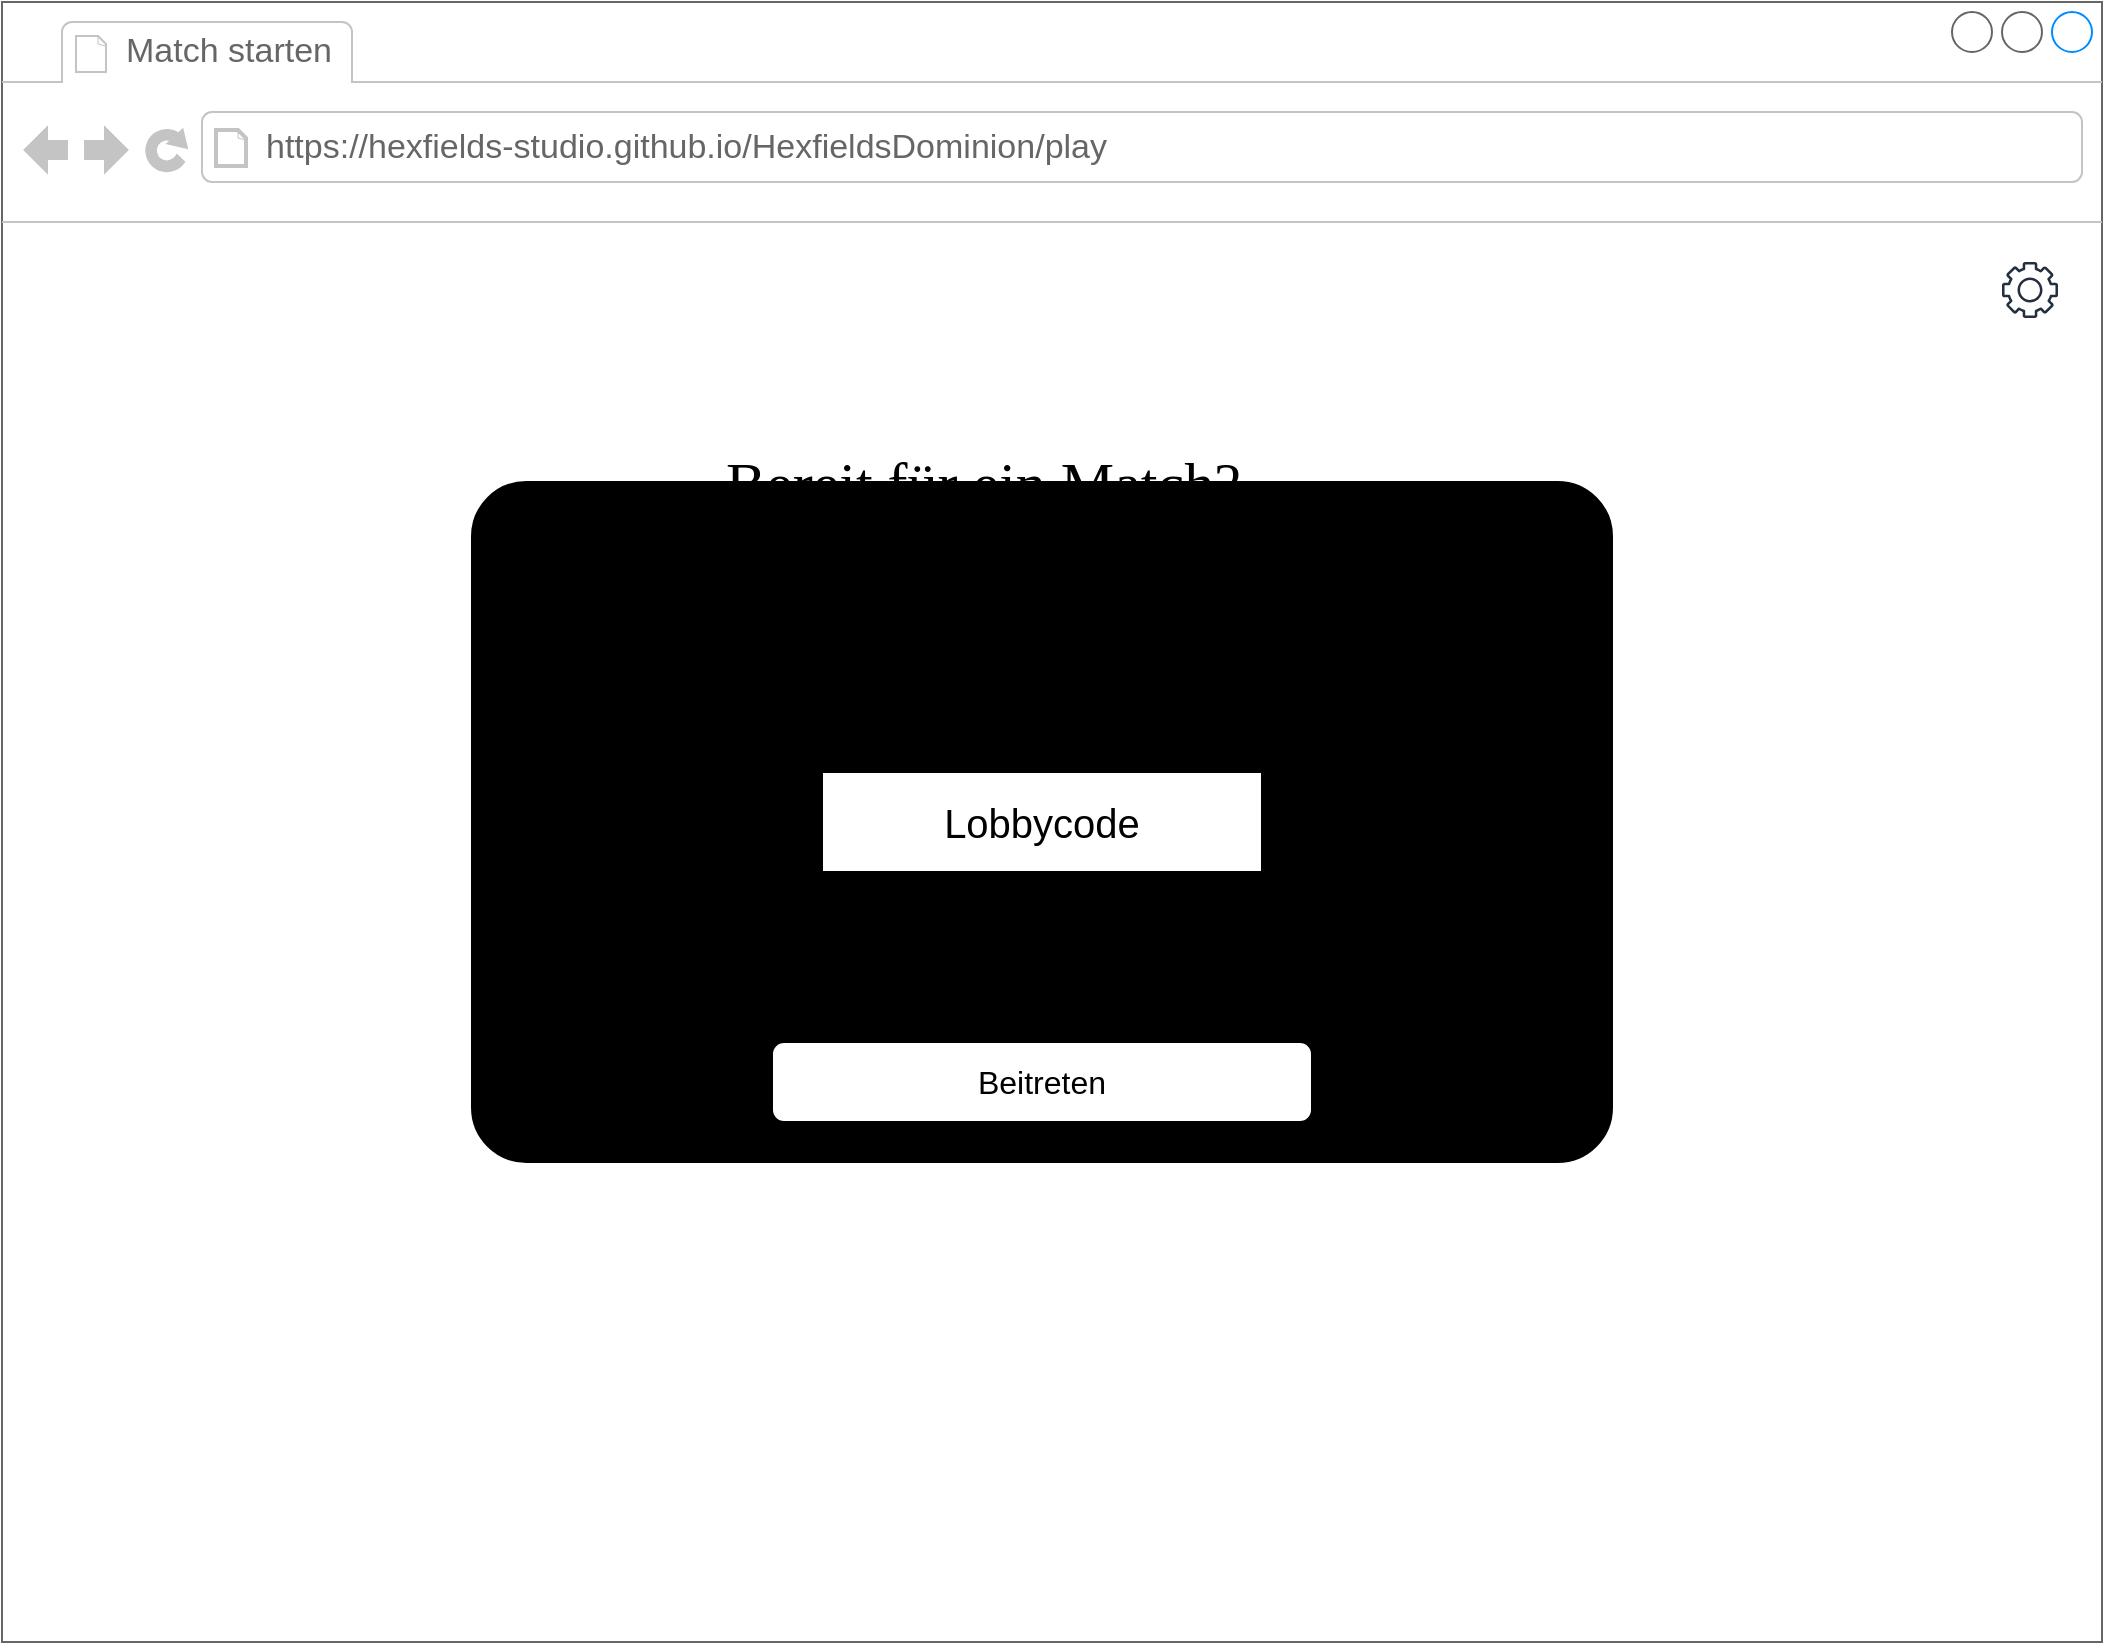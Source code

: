 <mxfile version="28.2.7">
  <diagram name="Page-1" id="2cc2dc42-3aac-f2a9-1cec-7a8b7cbee084">
    <mxGraphModel dx="1554" dy="850" grid="1" gridSize="10" guides="1" tooltips="1" connect="1" arrows="1" fold="1" page="1" pageScale="1" pageWidth="1100" pageHeight="850" background="none" math="0" shadow="0">
      <root>
        <mxCell id="0" />
        <mxCell id="1" parent="0" />
        <mxCell id="7026571954dc6520-1" value="" style="strokeWidth=1;shadow=0;dashed=0;align=center;html=1;shape=mxgraph.mockup.containers.browserWindow;rSize=0;strokeColor=#666666;mainText=,;recursiveResize=0;rounded=0;labelBackgroundColor=none;fontFamily=Verdana;fontSize=12" parent="1" vertex="1">
          <mxGeometry x="30" y="20" width="1050" height="820" as="geometry" />
        </mxCell>
        <mxCell id="7026571954dc6520-2" value="Match starten" style="strokeWidth=1;shadow=0;dashed=0;align=center;html=1;shape=mxgraph.mockup.containers.anchor;fontSize=17;fontColor=#666666;align=left;" parent="7026571954dc6520-1" vertex="1">
          <mxGeometry x="60" y="12" width="110" height="26" as="geometry" />
        </mxCell>
        <mxCell id="7026571954dc6520-3" value="https://hexfields-studio.github.io/HexfieldsDominion/play" style="strokeWidth=1;shadow=0;dashed=0;align=center;html=1;shape=mxgraph.mockup.containers.anchor;rSize=0;fontSize=17;fontColor=#666666;align=left;" parent="7026571954dc6520-1" vertex="1">
          <mxGeometry x="130" y="60" width="250" height="26" as="geometry" />
        </mxCell>
        <mxCell id="7026571954dc6520-4" value="Bereit für ein Match?" style="text;html=1;points=[];align=left;verticalAlign=top;spacingTop=-4;fontSize=30;fontFamily=Verdana" parent="7026571954dc6520-1" vertex="1">
          <mxGeometry x="360" y="220" width="320" height="40" as="geometry" />
        </mxCell>
        <mxCell id="fFjievGGbrHmdc-88DgR-1" value="&lt;font style=&quot;font-size: 25px;&quot;&gt;Lobby erstellen&lt;/font&gt;" style="rounded=1;whiteSpace=wrap;html=1;fillColor=#0050ef;fontColor=#ffffff;strokeColor=#001DBC;" vertex="1" parent="7026571954dc6520-1">
          <mxGeometry x="320" y="350" width="400" height="40" as="geometry" />
        </mxCell>
        <mxCell id="fFjievGGbrHmdc-88DgR-2" value="&lt;font style=&quot;font-size: 25px;&quot;&gt;Lobby beitreten&lt;/font&gt;" style="rounded=1;whiteSpace=wrap;html=1;fillColor=#008a00;fontColor=#ffffff;strokeColor=#005700;" vertex="1" parent="7026571954dc6520-1">
          <mxGeometry x="320" y="385" width="400" height="40" as="geometry" />
        </mxCell>
        <mxCell id="fFjievGGbrHmdc-88DgR-3" value="" style="sketch=0;outlineConnect=0;fontColor=#232F3E;gradientColor=none;fillColor=#232F3D;strokeColor=none;dashed=0;verticalLabelPosition=bottom;verticalAlign=top;align=center;html=1;fontSize=12;fontStyle=0;aspect=fixed;pointerEvents=1;shape=mxgraph.aws4.gear;" vertex="1" parent="7026571954dc6520-1">
          <mxGeometry x="1000" y="130" width="28" height="28" as="geometry" />
        </mxCell>
        <mxCell id="fFjievGGbrHmdc-88DgR-4" value="" style="rounded=1;whiteSpace=wrap;html=1;fillColor=light-dark(#000000,#1A1A1A);shadow=0;glass=0;perimeterSpacing=0;strokeColor=light-dark(#000000, #6e6e6e);arcSize=8;" vertex="1" parent="7026571954dc6520-1">
          <mxGeometry x="235" y="240" width="570" height="340" as="geometry" />
        </mxCell>
        <mxCell id="fFjievGGbrHmdc-88DgR-5" value="&lt;font style=&quot;font-size: 26px;&quot;&gt;Lobby beitreten&lt;/font&gt;" style="text;html=1;points=[];align=left;verticalAlign=top;spacingTop=-4;fontSize=30;fontFamily=Verdana" vertex="1" parent="7026571954dc6520-1">
          <mxGeometry x="416" y="250" width="208" height="40" as="geometry" />
        </mxCell>
        <mxCell id="fFjievGGbrHmdc-88DgR-6" value="&lt;font style=&quot;font-size: 16px;&quot;&gt;Beitreten&lt;/font&gt;" style="rounded=1;whiteSpace=wrap;html=1;" vertex="1" parent="7026571954dc6520-1">
          <mxGeometry x="385" y="520" width="270" height="40" as="geometry" />
        </mxCell>
        <mxCell id="fFjievGGbrHmdc-88DgR-8" value="" style="shape=mxgraph.sysml.x;" vertex="1" parent="7026571954dc6520-1">
          <mxGeometry x="758" y="260" width="20" height="20" as="geometry" />
        </mxCell>
        <mxCell id="fFjievGGbrHmdc-88DgR-9" value="&lt;div align=&quot;center&quot;&gt;&lt;font style=&quot;color: light-dark(rgb(0, 0, 0), rgb(102, 102, 102)); font-size: 20px;&quot;&gt;Lobbycode&lt;/font&gt;&lt;/div&gt;" style="rounded=0;whiteSpace=wrap;html=1;align=center;" vertex="1" parent="7026571954dc6520-1">
          <mxGeometry x="410" y="385" width="220" height="50" as="geometry" />
        </mxCell>
        <mxCell id="fFjievGGbrHmdc-88DgR-11" value="&lt;font style=&quot;font-size: 17px;&quot;&gt;Lobbycode eingeben:&lt;/font&gt;" style="text;html=1;whiteSpace=wrap;strokeColor=none;fillColor=none;align=left;verticalAlign=middle;rounded=0;" vertex="1" parent="7026571954dc6520-1">
          <mxGeometry x="438" y="350" width="165" height="30" as="geometry" />
        </mxCell>
      </root>
    </mxGraphModel>
  </diagram>
</mxfile>
